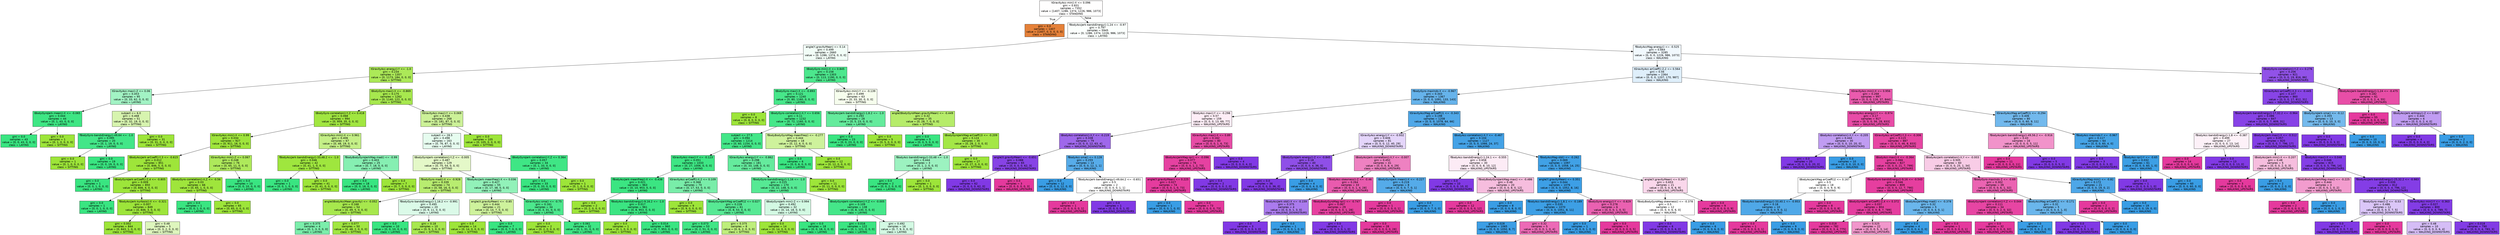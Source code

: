 digraph Tree {
node [shape=box, style="filled", color="black", fontname="helvetica"] ;
edge [fontname="helvetica"] ;
0 [label="tGravityAcc-min()-X <= 0.096\ngini = 0.831\nsamples = 7352\nvalue = [1407, 1286, 1374, 1226, 986, 1073]\nclass = STANDING", fillcolor="#fffefe"] ;
1 [label="gini = 0.0\nsamples = 1407\nvalue = [1407, 0, 0, 0, 0, 0]\nclass = STANDING", fillcolor="#e58139"] ;
0 -> 1 [labeldistance=2.5, labelangle=45, headlabel="True"] ;
2 [label="fBodyAccJerk-bandsEnergy()-1,24 <= -0.97\ngini = 0.797\nsamples = 5945\nvalue = [0, 1286, 1374, 1226, 986, 1073]\nclass = LAYING", fillcolor="#fbfffd"] ;
0 -> 2 [labeldistance=2.5, labelangle=-45, headlabel="False"] ;
3 [label="angle(Y,gravityMean) <= 0.14\ngini = 0.499\nsamples = 2660\nvalue = [0, 1286, 1374, 0, 0, 0]\nclass = LAYING", fillcolor="#f2fdf7"] ;
2 -> 3 ;
4 [label="tGravityAcc-energy()-Y <= -1.0\ngini = 0.234\nsamples = 1357\nvalue = [0, 1173, 184, 0, 0, 0]\nclass = SITTING", fillcolor="#ace958"] ;
3 -> 4 ;
5 [label="tGravityAcc-max()-Z <= 0.06\ngini = 0.453\nsamples = 95\nvalue = [0, 33, 62, 0, 0, 0]\nclass = LAYING", fillcolor="#a2f3c4"] ;
4 -> 5 ;
6 [label="tBodyGyroJerk-mean()-X <= -0.065\ngini = 0.044\nsamples = 44\nvalue = [0, 1, 43, 0, 0, 0]\nclass = LAYING", fillcolor="#3ee684"] ;
5 -> 6 ;
7 [label="gini = 0.0\nsamples = 43\nvalue = [0, 0, 43, 0, 0, 0]\nclass = LAYING", fillcolor="#39e581"] ;
6 -> 7 ;
8 [label="gini = 0.0\nsamples = 1\nvalue = [0, 1, 0, 0, 0, 0]\nclass = SITTING", fillcolor="#9de539"] ;
6 -> 8 ;
9 [label="subject <= 6.0\ngini = 0.468\nsamples = 51\nvalue = [0, 32, 19, 0, 0, 0]\nclass = SITTING", fillcolor="#d7f4af"] ;
5 -> 9 ;
10 [label="fBodyGyro-bandsEnergy()-49,64 <= -1.0\ngini = 0.095\nsamples = 20\nvalue = [0, 1, 19, 0, 0, 0]\nclass = LAYING", fillcolor="#43e688"] ;
9 -> 10 ;
11 [label="gini = 0.0\nsamples = 1\nvalue = [0, 1, 0, 0, 0, 0]\nclass = SITTING", fillcolor="#9de539"] ;
10 -> 11 ;
12 [label="gini = 0.0\nsamples = 19\nvalue = [0, 0, 19, 0, 0, 0]\nclass = LAYING", fillcolor="#39e581"] ;
10 -> 12 ;
13 [label="gini = 0.0\nsamples = 31\nvalue = [0, 31, 0, 0, 0, 0]\nclass = SITTING", fillcolor="#9de539"] ;
9 -> 13 ;
14 [label="tBodyGyro-max()-X <= -0.869\ngini = 0.175\nsamples = 1262\nvalue = [0, 1140, 122, 0, 0, 0]\nclass = SITTING", fillcolor="#a7e84e"] ;
4 -> 14 ;
15 [label="tBodyGyro-correlation()-Y,Z <= 0.418\ngini = 0.068\nsamples = 994\nvalue = [0, 959, 35, 0, 0, 0]\nclass = SITTING", fillcolor="#a1e640"] ;
14 -> 15 ;
16 [label="tGravityAcc-min()-X <= 0.99\ngini = 0.034\nsamples = 927\nvalue = [0, 911, 16, 0, 0, 0]\nclass = SITTING", fillcolor="#9fe53c"] ;
15 -> 16 ;
17 [label="tBodyAccJerk-arCoeff()-Y,3 <= -0.615\ngini = 0.012\nsamples = 851\nvalue = [0, 846, 5, 0, 0, 0]\nclass = SITTING", fillcolor="#9ee53a"] ;
16 -> 17 ;
18 [label="gini = 0.0\nsamples = 1\nvalue = [0, 0, 1, 0, 0, 0]\nclass = LAYING", fillcolor="#39e581"] ;
17 -> 18 ;
19 [label="tBodyGyroJerk-arCoeff()-Z,4 <= -0.805\ngini = 0.009\nsamples = 850\nvalue = [0, 846, 4, 0, 0, 0]\nclass = SITTING", fillcolor="#9de53a"] ;
17 -> 19 ;
20 [label="gini = 0.0\nsamples = 1\nvalue = [0, 0, 1, 0, 0, 0]\nclass = LAYING", fillcolor="#39e581"] ;
19 -> 20 ;
21 [label="fBodyAccJerk-kurtosis()-X <= -0.321\ngini = 0.007\nsamples = 849\nvalue = [0, 846, 3, 0, 0, 0]\nclass = SITTING", fillcolor="#9de53a"] ;
19 -> 21 ;
22 [label="gini = 0.002\nsamples = 844\nvalue = [0, 843, 1, 0, 0, 0]\nclass = SITTING", fillcolor="#9de539"] ;
21 -> 22 ;
23 [label="gini = 0.48\nsamples = 5\nvalue = [0, 3, 2, 0, 0, 0]\nclass = SITTING", fillcolor="#def6bd"] ;
21 -> 23 ;
24 [label="tGravityAcc-min()-Z <= 0.067\ngini = 0.248\nsamples = 76\nvalue = [0, 65, 11, 0, 0, 0]\nclass = SITTING", fillcolor="#aee95b"] ;
16 -> 24 ;
25 [label="tBodyGyro-correlation()-X,Z <= -0.56\ngini = 0.03\nsamples = 66\nvalue = [0, 65, 1, 0, 0, 0]\nclass = SITTING", fillcolor="#9fe53c"] ;
24 -> 25 ;
26 [label="gini = 0.0\nsamples = 1\nvalue = [0, 0, 1, 0, 0, 0]\nclass = LAYING", fillcolor="#39e581"] ;
25 -> 26 ;
27 [label="gini = 0.0\nsamples = 65\nvalue = [0, 65, 0, 0, 0, 0]\nclass = SITTING", fillcolor="#9de539"] ;
25 -> 27 ;
28 [label="gini = 0.0\nsamples = 10\nvalue = [0, 0, 10, 0, 0, 0]\nclass = LAYING", fillcolor="#39e581"] ;
24 -> 28 ;
29 [label="tGravityAcc-min()-X <= 0.961\ngini = 0.406\nsamples = 67\nvalue = [0, 48, 19, 0, 0, 0]\nclass = SITTING", fillcolor="#c4ef87"] ;
15 -> 29 ;
30 [label="fBodyAccJerk-bandsEnergy()-33,48.2 <= -1.0\ngini = 0.046\nsamples = 42\nvalue = [0, 41, 1, 0, 0, 0]\nclass = SITTING", fillcolor="#9fe63e"] ;
29 -> 30 ;
31 [label="gini = 0.0\nsamples = 1\nvalue = [0, 0, 1, 0, 0, 0]\nclass = LAYING", fillcolor="#39e581"] ;
30 -> 31 ;
32 [label="gini = 0.0\nsamples = 41\nvalue = [0, 41, 0, 0, 0, 0]\nclass = SITTING", fillcolor="#9de539"] ;
30 -> 32 ;
33 [label="fBodyBodyGyroJerkMag-mad() <= -0.99\ngini = 0.403\nsamples = 25\nvalue = [0, 7, 18, 0, 0, 0]\nclass = LAYING", fillcolor="#86efb2"] ;
29 -> 33 ;
34 [label="gini = 0.0\nsamples = 18\nvalue = [0, 0, 18, 0, 0, 0]\nclass = LAYING", fillcolor="#39e581"] ;
33 -> 34 ;
35 [label="gini = 0.0\nsamples = 7\nvalue = [0, 7, 0, 0, 0, 0]\nclass = SITTING", fillcolor="#9de539"] ;
33 -> 35 ;
36 [label="tGravityAcc-max()-Y <= 0.069\ngini = 0.438\nsamples = 268\nvalue = [0, 181, 87, 0, 0, 0]\nclass = SITTING", fillcolor="#ccf198"] ;
14 -> 36 ;
37 [label="subject <= 28.5\ngini = 0.498\nsamples = 163\nvalue = [0, 76, 87, 0, 0, 0]\nclass = LAYING", fillcolor="#e6fcef"] ;
36 -> 37 ;
38 [label="tBodyGyroJerk-correlation()-Y,Z <= -0.005\ngini = 0.487\nsamples = 129\nvalue = [0, 75, 54, 0, 0, 0]\nclass = SITTING", fillcolor="#e4f8c8"] ;
37 -> 38 ;
39 [label="fBodyGyro-mad()-X <= -0.928\ngini = 0.339\nsamples = 74\nvalue = [0, 58, 16, 0, 0, 0]\nclass = SITTING", fillcolor="#b8ec70"] ;
38 -> 39 ;
40 [label="angle(tBodyAccMean,gravity) <= -0.052\ngini = 0.168\nsamples = 54\nvalue = [0, 49, 5, 0, 0, 0]\nclass = SITTING", fillcolor="#a7e84d"] ;
39 -> 40 ;
41 [label="gini = 0.375\nsamples = 4\nvalue = [0, 1, 3, 0, 0, 0]\nclass = LAYING", fillcolor="#7beeab"] ;
40 -> 41 ;
42 [label="gini = 0.077\nsamples = 50\nvalue = [0, 48, 2, 0, 0, 0]\nclass = SITTING", fillcolor="#a1e641"] ;
40 -> 42 ;
43 [label="fBodyGyro-bandsEnergy()-1,16.2 <= -0.991\ngini = 0.495\nsamples = 20\nvalue = [0, 9, 11, 0, 0, 0]\nclass = LAYING", fillcolor="#dbfae8"] ;
39 -> 43 ;
44 [label="gini = 0.0\nsamples = 10\nvalue = [0, 0, 10, 0, 0, 0]\nclass = LAYING", fillcolor="#39e581"] ;
43 -> 44 ;
45 [label="gini = 0.18\nsamples = 10\nvalue = [0, 9, 1, 0, 0, 0]\nclass = SITTING", fillcolor="#a8e84f"] ;
43 -> 45 ;
46 [label="fBodyAccJerk-meanFreq()-X <= 0.036\ngini = 0.427\nsamples = 55\nvalue = [0, 17, 38, 0, 0, 0]\nclass = LAYING", fillcolor="#92f1b9"] ;
38 -> 46 ;
47 [label="angle(X,gravityMean) <= -0.85\ngini = 0.444\nsamples = 21\nvalue = [0, 14, 7, 0, 0, 0]\nclass = SITTING", fillcolor="#cef29c"] ;
46 -> 47 ;
48 [label="gini = 0.0\nsamples = 14\nvalue = [0, 14, 0, 0, 0, 0]\nclass = SITTING", fillcolor="#9de539"] ;
47 -> 48 ;
49 [label="gini = 0.0\nsamples = 7\nvalue = [0, 0, 7, 0, 0, 0]\nclass = LAYING", fillcolor="#39e581"] ;
47 -> 49 ;
50 [label="tGravityAcc-sma() <= -0.75\ngini = 0.161\nsamples = 34\nvalue = [0, 3, 31, 0, 0, 0]\nclass = LAYING", fillcolor="#4ce88d"] ;
46 -> 50 ;
51 [label="gini = 0.0\nsamples = 2\nvalue = [0, 2, 0, 0, 0, 0]\nclass = SITTING", fillcolor="#9de539"] ;
50 -> 51 ;
52 [label="gini = 0.061\nsamples = 32\nvalue = [0, 1, 31, 0, 0, 0]\nclass = LAYING", fillcolor="#3fe685"] ;
50 -> 52 ;
53 [label="tBodyGyroJerk-correlation()-Y,Z <= 0.364\ngini = 0.057\nsamples = 34\nvalue = [0, 1, 33, 0, 0, 0]\nclass = LAYING", fillcolor="#3fe685"] ;
37 -> 53 ;
54 [label="gini = 0.0\nsamples = 33\nvalue = [0, 0, 33, 0, 0, 0]\nclass = LAYING", fillcolor="#39e581"] ;
53 -> 54 ;
55 [label="gini = 0.0\nsamples = 1\nvalue = [0, 1, 0, 0, 0, 0]\nclass = SITTING", fillcolor="#9de539"] ;
53 -> 55 ;
56 [label="gini = 0.0\nsamples = 105\nvalue = [0, 105, 0, 0, 0, 0]\nclass = SITTING", fillcolor="#9de539"] ;
36 -> 56 ;
57 [label="tBodyGyro-min()-X <= 0.845\ngini = 0.158\nsamples = 1303\nvalue = [0, 113, 1190, 0, 0, 0]\nclass = LAYING", fillcolor="#4ce78d"] ;
3 -> 57 ;
58 [label="tBodyGyro-max()-X <= -0.893\ngini = 0.121\nsamples = 1240\nvalue = [0, 80, 1160, 0, 0, 0]\nclass = LAYING", fillcolor="#47e78a"] ;
57 -> 58 ;
59 [label="gini = 0.0\nsamples = 8\nvalue = [0, 8, 0, 0, 0, 0]\nclass = SITTING", fillcolor="#9de539"] ;
58 -> 59 ;
60 [label="tBodyGyro-correlation()-X,Y <= 0.656\ngini = 0.11\nsamples = 1232\nvalue = [0, 72, 1160, 0, 0, 0]\nclass = LAYING", fillcolor="#45e789"] ;
58 -> 60 ;
61 [label="subject <= 27.5\ngini = 0.094\nsamples = 1214\nvalue = [0, 60, 1154, 0, 0, 0]\nclass = LAYING", fillcolor="#43e688"] ;
60 -> 61 ;
62 [label="tGravityAcc-max()-Y <= -0.123\ngini = 0.051\nsamples = 1033\nvalue = [0, 27, 1006, 0, 0, 0]\nclass = LAYING", fillcolor="#3ee684"] ;
61 -> 62 ;
63 [label="fBodyAccJerk-meanFreq()-X <= -0.438\ngini = 0.021\nsamples = 963\nvalue = [0, 10, 953, 0, 0, 0]\nclass = LAYING", fillcolor="#3be582"] ;
62 -> 63 ;
64 [label="gini = 0.0\nsamples = 2\nvalue = [0, 2, 0, 0, 0, 0]\nclass = SITTING", fillcolor="#9de539"] ;
63 -> 64 ;
65 [label="fBodyAcc-bandsEnergy()-9,16.2 <= -1.0\ngini = 0.017\nsamples = 961\nvalue = [0, 8, 953, 0, 0, 0]\nclass = LAYING", fillcolor="#3be582"] ;
63 -> 65 ;
66 [label="gini = 0.0\nsamples = 1\nvalue = [0, 1, 0, 0, 0, 0]\nclass = SITTING", fillcolor="#9de539"] ;
65 -> 66 ;
67 [label="gini = 0.014\nsamples = 960\nvalue = [0, 7, 953, 0, 0, 0]\nclass = LAYING", fillcolor="#3ae582"] ;
65 -> 67 ;
68 [label="tGravityAcc-arCoeff()-X,2 <= 0.109\ngini = 0.368\nsamples = 70\nvalue = [0, 17, 53, 0, 0, 0]\nclass = LAYING", fillcolor="#79eda9"] ;
62 -> 68 ;
69 [label="gini = 0.0\nsamples = 9\nvalue = [0, 9, 0, 0, 0, 0]\nclass = SITTING", fillcolor="#9de539"] ;
68 -> 69 ;
70 [label="tBodyGyroJerkMag-arCoeff()2 <= 0.027\ngini = 0.228\nsamples = 61\nvalue = [0, 8, 53, 0, 0, 0]\nclass = LAYING", fillcolor="#57e994"] ;
68 -> 70 ;
71 [label="gini = 0.073\nsamples = 53\nvalue = [0, 2, 51, 0, 0, 0]\nclass = LAYING", fillcolor="#41e686"] ;
70 -> 71 ;
72 [label="gini = 0.375\nsamples = 8\nvalue = [0, 6, 2, 0, 0, 0]\nclass = SITTING", fillcolor="#beee7b"] ;
70 -> 72 ;
73 [label="tGravityAcc-energy()-Y <= -0.862\ngini = 0.298\nsamples = 181\nvalue = [0, 33, 148, 0, 0, 0]\nclass = LAYING", fillcolor="#65eb9d"] ;
61 -> 73 ;
74 [label="fBodyGyro-bandsEnergy()-1,16 <= -1.0\ngini = 0.225\nsamples = 170\nvalue = [0, 22, 148, 0, 0, 0]\nclass = LAYING", fillcolor="#56e994"] ;
73 -> 74 ;
75 [label="tBodyGyroJerk-min()-Z <= 0.994\ngini = 0.492\nsamples = 32\nvalue = [0, 14, 18, 0, 0, 0]\nclass = LAYING", fillcolor="#d3f9e3"] ;
74 -> 75 ;
76 [label="gini = 0.0\nsamples = 14\nvalue = [0, 14, 0, 0, 0, 0]\nclass = SITTING", fillcolor="#9de539"] ;
75 -> 76 ;
77 [label="gini = 0.0\nsamples = 18\nvalue = [0, 0, 18, 0, 0, 0]\nclass = LAYING", fillcolor="#39e581"] ;
75 -> 77 ;
78 [label="tBodyGyroJerk-correlation()-Y,Z <= -0.005\ngini = 0.109\nsamples = 138\nvalue = [0, 8, 130, 0, 0, 0]\nclass = LAYING", fillcolor="#45e789"] ;
74 -> 78 ;
79 [label="gini = 0.016\nsamples = 122\nvalue = [0, 1, 121, 0, 0, 0]\nclass = LAYING", fillcolor="#3be582"] ;
78 -> 79 ;
80 [label="gini = 0.492\nsamples = 16\nvalue = [0, 7, 9, 0, 0, 0]\nclass = LAYING", fillcolor="#d3f9e3"] ;
78 -> 80 ;
81 [label="gini = 0.0\nsamples = 11\nvalue = [0, 11, 0, 0, 0, 0]\nclass = SITTING", fillcolor="#9de539"] ;
73 -> 81 ;
82 [label="fBodyBodyGyroMag-meanFreq() <= -0.277\ngini = 0.444\nsamples = 18\nvalue = [0, 12, 6, 0, 0, 0]\nclass = SITTING", fillcolor="#cef29c"] ;
60 -> 82 ;
83 [label="gini = 0.0\nsamples = 6\nvalue = [0, 0, 6, 0, 0, 0]\nclass = LAYING", fillcolor="#39e581"] ;
82 -> 83 ;
84 [label="gini = 0.0\nsamples = 12\nvalue = [0, 12, 0, 0, 0, 0]\nclass = SITTING", fillcolor="#9de539"] ;
82 -> 84 ;
85 [label="tGravityAcc-min()-Y <= -0.139\ngini = 0.499\nsamples = 63\nvalue = [0, 33, 30, 0, 0, 0]\nclass = SITTING", fillcolor="#f6fded"] ;
57 -> 85 ;
86 [label="fBodyAccJerk-bandsEnergy()-1,8.2 <= -1.0\ngini = 0.293\nsamples = 28\nvalue = [0, 5, 23, 0, 0, 0]\nclass = LAYING", fillcolor="#64eb9c"] ;
85 -> 86 ;
87 [label="gini = 0.0\nsamples = 23\nvalue = [0, 0, 23, 0, 0, 0]\nclass = LAYING", fillcolor="#39e581"] ;
86 -> 87 ;
88 [label="gini = 0.0\nsamples = 5\nvalue = [0, 5, 0, 0, 0, 0]\nclass = SITTING", fillcolor="#9de539"] ;
86 -> 88 ;
89 [label="angle(tBodyGyroMean,gravityMean) <= -0.449\ngini = 0.32\nsamples = 35\nvalue = [0, 28, 7, 0, 0, 0]\nclass = SITTING", fillcolor="#b6ec6a"] ;
85 -> 89 ;
90 [label="gini = 0.0\nsamples = 5\nvalue = [0, 0, 5, 0, 0, 0]\nclass = LAYING", fillcolor="#39e581"] ;
89 -> 90 ;
91 [label="tBodyGyroJerkMag-arCoeff()3 <= -0.209\ngini = 0.124\nsamples = 30\nvalue = [0, 28, 2, 0, 0, 0]\nclass = SITTING", fillcolor="#a4e747"] ;
89 -> 91 ;
92 [label="fBodyAcc-bandsEnergy()-33,48 <= -1.0\ngini = 0.444\nsamples = 3\nvalue = [0, 1, 2, 0, 0, 0]\nclass = LAYING", fillcolor="#9cf2c0"] ;
91 -> 92 ;
93 [label="gini = 0.0\nsamples = 2\nvalue = [0, 0, 2, 0, 0, 0]\nclass = LAYING", fillcolor="#39e581"] ;
92 -> 93 ;
94 [label="gini = 0.0\nsamples = 1\nvalue = [0, 1, 0, 0, 0, 0]\nclass = SITTING", fillcolor="#9de539"] ;
92 -> 94 ;
95 [label="gini = 0.0\nsamples = 27\nvalue = [0, 27, 0, 0, 0, 0]\nclass = SITTING", fillcolor="#9de539"] ;
91 -> 95 ;
96 [label="fBodyAccMag-energy() <= -0.525\ngini = 0.664\nsamples = 3285\nvalue = [0, 0, 0, 1226, 986, 1073]\nclass = WALKING", fillcolor="#f1f8fd"] ;
2 -> 96 ;
97 [label="tGravityAcc-arCoeff()-Z,2 <= 0.564\ngini = 0.56\nsamples = 2364\nvalue = [0, 0, 0, 1207, 170, 987]\nclass = WALKING", fillcolor="#dfeffb"] ;
96 -> 97 ;
98 [label="fBodyGyro-maxInds-X <= -0.967\ngini = 0.343\nsamples = 1367\nvalue = [0, 0, 0, 1091, 133, 143]\nclass = WALKING", fillcolor="#66b3eb"] ;
97 -> 98 ;
99 [label="fBodyAcc-max()-Y <= -0.298\ngini = 0.57\nsamples = 159\nvalue = [0, 0, 0, 13, 69, 77]\nclass = WALKING_UPSTAIRS", fillcolor="#fdedf6"] ;
98 -> 99 ;
100 [label="tBodyAcc-correlation()-X,Y <= -0.219\ngini = 0.338\nsamples = 79\nvalue = [0, 0, 0, 12, 63, 4]\nclass = WALKING_DOWNSTAIRS", fillcolor="#9f68eb"] ;
99 -> 100 ;
101 [label="angle(X,gravityMean) <= -0.651\ngini = 0.088\nsamples = 65\nvalue = [0, 0, 0, 0, 62, 3]\nclass = WALKING_DOWNSTAIRS", fillcolor="#8743e6"] ;
100 -> 101 ;
102 [label="gini = 0.0\nsamples = 62\nvalue = [0, 0, 0, 0, 62, 0]\nclass = WALKING_DOWNSTAIRS", fillcolor="#8139e5"] ;
101 -> 102 ;
103 [label="gini = 0.0\nsamples = 3\nvalue = [0, 0, 0, 0, 0, 3]\nclass = WALKING_UPSTAIRS", fillcolor="#e5399d"] ;
101 -> 103 ;
104 [label="fBodyAcc-sma() <= 0.128\ngini = 0.255\nsamples = 14\nvalue = [0, 0, 0, 12, 1, 1]\nclass = WALKING", fillcolor="#57ace9"] ;
100 -> 104 ;
105 [label="gini = 0.0\nsamples = 12\nvalue = [0, 0, 0, 12, 0, 0]\nclass = WALKING", fillcolor="#399de5"] ;
104 -> 105 ;
106 [label="fBodyAccJerk-bandsEnergy()-49,64.2 <= -0.651\ngini = 0.5\nsamples = 2\nvalue = [0, 0, 0, 0, 1, 1]\nclass = WALKING_DOWNSTAIRS", fillcolor="#ffffff"] ;
104 -> 106 ;
107 [label="gini = 0.0\nsamples = 1\nvalue = [0, 0, 0, 0, 0, 1]\nclass = WALKING_UPSTAIRS", fillcolor="#e5399d"] ;
106 -> 107 ;
108 [label="gini = 0.0\nsamples = 1\nvalue = [0, 0, 0, 0, 1, 0]\nclass = WALKING_DOWNSTAIRS", fillcolor="#8139e5"] ;
106 -> 108 ;
109 [label="tGravityAcc-max()-X <= 0.89\ngini = 0.162\nsamples = 80\nvalue = [0, 0, 0, 1, 6, 73]\nclass = WALKING_UPSTAIRS", fillcolor="#e74ca6"] ;
99 -> 109 ;
110 [label="tBodyAccJerkMag-iqr() <= -0.096\ngini = 0.077\nsamples = 76\nvalue = [0, 0, 0, 1, 2, 73]\nclass = WALKING_UPSTAIRS", fillcolor="#e641a1"] ;
109 -> 110 ;
111 [label="angle(Y,gravityMean) <= 0.225\ngini = 0.027\nsamples = 74\nvalue = [0, 0, 0, 1, 0, 73]\nclass = WALKING_UPSTAIRS", fillcolor="#e53c9e"] ;
110 -> 111 ;
112 [label="gini = 0.0\nsamples = 1\nvalue = [0, 0, 0, 1, 0, 0]\nclass = WALKING", fillcolor="#399de5"] ;
111 -> 112 ;
113 [label="gini = 0.0\nsamples = 73\nvalue = [0, 0, 0, 0, 0, 73]\nclass = WALKING_UPSTAIRS", fillcolor="#e5399d"] ;
111 -> 113 ;
114 [label="gini = 0.0\nsamples = 2\nvalue = [0, 0, 0, 0, 2, 0]\nclass = WALKING_DOWNSTAIRS", fillcolor="#8139e5"] ;
110 -> 114 ;
115 [label="gini = 0.0\nsamples = 4\nvalue = [0, 0, 0, 0, 4, 0]\nclass = WALKING_DOWNSTAIRS", fillcolor="#8139e5"] ;
109 -> 115 ;
116 [label="tGravityAccMag-arCoeff()1 <= -0.343\ngini = 0.198\nsamples = 1208\nvalue = [0, 0, 0, 1078, 64, 66]\nclass = WALKING", fillcolor="#50a8e8"] ;
98 -> 116 ;
117 [label="tGravityAcc-energy()-Y <= -0.932\ngini = 0.606\nsamples = 81\nvalue = [0, 0, 0, 12, 40, 29]\nclass = WALKING_DOWNSTAIRS", fillcolor="#e4d5fa"] ;
116 -> 117 ;
118 [label="tBodyGyroJerk-energy()-Z <= -0.845\ngini = 0.18\nsamples = 40\nvalue = [0, 0, 0, 4, 36, 0]\nclass = WALKING_DOWNSTAIRS", fillcolor="#8f4fe8"] ;
117 -> 118 ;
119 [label="gini = 0.0\nsamples = 36\nvalue = [0, 0, 0, 0, 36, 0]\nclass = WALKING_DOWNSTAIRS", fillcolor="#8139e5"] ;
118 -> 119 ;
120 [label="gini = 0.0\nsamples = 4\nvalue = [0, 0, 0, 4, 0, 0]\nclass = WALKING", fillcolor="#399de5"] ;
118 -> 120 ;
121 [label="tBodyAccJerk-correlation()-X,Y <= -0.007\ngini = 0.452\nsamples = 41\nvalue = [0, 0, 0, 8, 4, 29]\nclass = WALKING_UPSTAIRS", fillcolor="#ee81c1"] ;
117 -> 121 ;
122 [label="fBodyAcc-skewness()-Z <= -0.46\ngini = 0.264\nsamples = 33\nvalue = [0, 0, 0, 1, 4, 28]\nclass = WALKING_UPSTAIRS", fillcolor="#e95bae"] ;
121 -> 122 ;
123 [label="fBodyAccJerk-std()-X <= -0.159\ngini = 0.375\nsamples = 4\nvalue = [0, 0, 0, 1, 3, 0]\nclass = WALKING_DOWNSTAIRS", fillcolor="#ab7bee"] ;
122 -> 123 ;
124 [label="gini = 0.0\nsamples = 3\nvalue = [0, 0, 0, 0, 3, 0]\nclass = WALKING_DOWNSTAIRS", fillcolor="#8139e5"] ;
123 -> 124 ;
125 [label="gini = 0.0\nsamples = 1\nvalue = [0, 0, 0, 1, 0, 0]\nclass = WALKING", fillcolor="#399de5"] ;
123 -> 125 ;
126 [label="fBodyBodyGyroMag-iqr() <= -0.747\ngini = 0.067\nsamples = 29\nvalue = [0, 0, 0, 0, 1, 28]\nclass = WALKING_UPSTAIRS", fillcolor="#e640a0"] ;
122 -> 126 ;
127 [label="gini = 0.0\nsamples = 1\nvalue = [0, 0, 0, 0, 1, 0]\nclass = WALKING_DOWNSTAIRS", fillcolor="#8139e5"] ;
126 -> 127 ;
128 [label="gini = 0.0\nsamples = 28\nvalue = [0, 0, 0, 0, 0, 28]\nclass = WALKING_UPSTAIRS", fillcolor="#e5399d"] ;
126 -> 128 ;
129 [label="tBodyGyroJerk-mean()-X <= -0.227\ngini = 0.219\nsamples = 8\nvalue = [0, 0, 0, 7, 0, 1]\nclass = WALKING", fillcolor="#55abe9"] ;
121 -> 129 ;
130 [label="gini = 0.0\nsamples = 1\nvalue = [0, 0, 0, 0, 0, 1]\nclass = WALKING_UPSTAIRS", fillcolor="#e5399d"] ;
129 -> 130 ;
131 [label="gini = 0.0\nsamples = 7\nvalue = [0, 0, 0, 7, 0, 0]\nclass = WALKING", fillcolor="#399de5"] ;
129 -> 131 ;
132 [label="tBodyAcc-correlation()-X,Y <= -0.467\ngini = 0.104\nsamples = 1127\nvalue = [0, 0, 0, 1066, 24, 37]\nclass = WALKING", fillcolor="#44a2e6"] ;
116 -> 132 ;
133 [label="fBodyAcc-bandsEnergy()-1,24.1 <= -0.555\ngini = 0.658\nsamples = 30\nvalue = [0, 0, 0, 8, 10, 12]\nclass = WALKING_UPSTAIRS", fillcolor="#fcebf5"] ;
132 -> 133 ;
134 [label="gini = 0.0\nsamples = 10\nvalue = [0, 0, 0, 0, 10, 0]\nclass = WALKING_DOWNSTAIRS", fillcolor="#8139e5"] ;
133 -> 134 ;
135 [label="fBodyBodyGyroJerkMag-max() <= -0.486\ngini = 0.48\nsamples = 20\nvalue = [0, 0, 0, 8, 0, 12]\nclass = WALKING_UPSTAIRS", fillcolor="#f6bdde"] ;
133 -> 135 ;
136 [label="gini = 0.0\nsamples = 12\nvalue = [0, 0, 0, 0, 0, 12]\nclass = WALKING_UPSTAIRS", fillcolor="#e5399d"] ;
135 -> 136 ;
137 [label="gini = 0.0\nsamples = 8\nvalue = [0, 0, 0, 8, 0, 0]\nclass = WALKING", fillcolor="#399de5"] ;
135 -> 137 ;
138 [label="fBodyAccMag-std() <= -0.262\ngini = 0.069\nsamples = 1097\nvalue = [0, 0, 0, 1058, 14, 25]\nclass = WALKING", fillcolor="#40a1e6"] ;
132 -> 138 ;
139 [label="angle(Y,gravityMean) <= 0.351\ngini = 0.044\nsamples = 1076\nvalue = [0, 0, 0, 1052, 8, 16]\nclass = WALKING", fillcolor="#3d9fe6"] ;
138 -> 139 ;
140 [label="fBodyAcc-bandsEnergy()-1,8.1 <= -0.189\ngini = 0.035\nsamples = 1070\nvalue = [0, 0, 0, 1051, 8, 11]\nclass = WALKING", fillcolor="#3d9fe5"] ;
139 -> 140 ;
141 [label="gini = 0.028\nsamples = 1065\nvalue = [0, 0, 0, 1050, 8, 7]\nclass = WALKING", fillcolor="#3c9ee5"] ;
140 -> 141 ;
142 [label="gini = 0.32\nsamples = 5\nvalue = [0, 0, 0, 1, 0, 4]\nclass = WALKING_UPSTAIRS", fillcolor="#ec6ab6"] ;
140 -> 142 ;
143 [label="tBodyGyro-energy()-Y <= -0.829\ngini = 0.278\nsamples = 6\nvalue = [0, 0, 0, 1, 0, 5]\nclass = WALKING_UPSTAIRS", fillcolor="#ea61b1"] ;
139 -> 143 ;
144 [label="gini = 0.0\nsamples = 1\nvalue = [0, 0, 0, 1, 0, 0]\nclass = WALKING", fillcolor="#399de5"] ;
143 -> 144 ;
145 [label="gini = 0.0\nsamples = 5\nvalue = [0, 0, 0, 0, 0, 5]\nclass = WALKING_UPSTAIRS", fillcolor="#e5399d"] ;
143 -> 145 ;
146 [label="angle(Y,gravityMean) <= 0.267\ngini = 0.653\nsamples = 21\nvalue = [0, 0, 0, 6, 6, 9]\nclass = WALKING_UPSTAIRS", fillcolor="#fad7eb"] ;
138 -> 146 ;
147 [label="fBodyBodyGyroMag-skewness() <= -0.378\ngini = 0.5\nsamples = 12\nvalue = [0, 0, 0, 6, 6, 0]\nclass = WALKING", fillcolor="#ffffff"] ;
146 -> 147 ;
148 [label="gini = 0.0\nsamples = 6\nvalue = [0, 0, 0, 0, 6, 0]\nclass = WALKING_DOWNSTAIRS", fillcolor="#8139e5"] ;
147 -> 148 ;
149 [label="gini = 0.0\nsamples = 6\nvalue = [0, 0, 0, 6, 0, 0]\nclass = WALKING", fillcolor="#399de5"] ;
147 -> 149 ;
150 [label="gini = 0.0\nsamples = 9\nvalue = [0, 0, 0, 0, 0, 9]\nclass = WALKING_UPSTAIRS", fillcolor="#e5399d"] ;
146 -> 150 ;
151 [label="tGravityAcc-min()-X <= 0.956\ngini = 0.268\nsamples = 997\nvalue = [0, 0, 0, 116, 37, 844]\nclass = WALKING_UPSTAIRS", fillcolor="#ea5bae"] ;
97 -> 151 ;
152 [label="tGravityAcc-energy()-Y <= -0.974\ngini = 0.17\nsamples = 917\nvalue = [0, 0, 0, 56, 28, 833]\nclass = WALKING_UPSTAIRS", fillcolor="#e84ca7"] ;
151 -> 152 ;
153 [label="tBodyAcc-correlation()-X,Y <= -0.205\ngini = 0.444\nsamples = 30\nvalue = [0, 0, 0, 10, 20, 0]\nclass = WALKING_DOWNSTAIRS", fillcolor="#c09cf2"] ;
152 -> 153 ;
154 [label="gini = 0.0\nsamples = 20\nvalue = [0, 0, 0, 0, 20, 0]\nclass = WALKING_DOWNSTAIRS", fillcolor="#8139e5"] ;
153 -> 154 ;
155 [label="gini = 0.0\nsamples = 10\nvalue = [0, 0, 0, 10, 0, 0]\nclass = WALKING", fillcolor="#399de5"] ;
153 -> 155 ;
156 [label="tGravityAcc-arCoeff()-Y,3 <= -0.306\ngini = 0.115\nsamples = 887\nvalue = [0, 0, 0, 46, 8, 833]\nclass = WALKING_UPSTAIRS", fillcolor="#e746a3"] ;
152 -> 156 ;
157 [label="tBodyAcc-max()-X <= -0.364\ngini = 0.066\nsamples = 827\nvalue = [0, 0, 0, 21, 7, 799]\nclass = WALKING_UPSTAIRS", fillcolor="#e640a0"] ;
156 -> 157 ;
158 [label="tBodyAccJerkMag-arCoeff()2 <= 0.167\ngini = 0.5\nsamples = 18\nvalue = [0, 0, 0, 9, 0, 9]\nclass = WALKING", fillcolor="#ffffff"] ;
157 -> 158 ;
159 [label="fBodyAcc-bandsEnergy()-33,40.1 <= -0.953\ngini = 0.18\nsamples = 10\nvalue = [0, 0, 0, 9, 0, 1]\nclass = WALKING", fillcolor="#4fa8e8"] ;
158 -> 159 ;
160 [label="gini = 0.0\nsamples = 1\nvalue = [0, 0, 0, 0, 0, 1]\nclass = WALKING_UPSTAIRS", fillcolor="#e5399d"] ;
159 -> 160 ;
161 [label="gini = 0.0\nsamples = 9\nvalue = [0, 0, 0, 9, 0, 0]\nclass = WALKING", fillcolor="#399de5"] ;
159 -> 161 ;
162 [label="gini = 0.0\nsamples = 8\nvalue = [0, 0, 0, 0, 0, 8]\nclass = WALKING_UPSTAIRS", fillcolor="#e5399d"] ;
158 -> 162 ;
163 [label="fBodyGyro-bandsEnergy()-9,16 <= -0.543\ngini = 0.046\nsamples = 809\nvalue = [0, 0, 0, 12, 7, 790]\nclass = WALKING_UPSTAIRS", fillcolor="#e63e9f"] ;
157 -> 163 ;
164 [label="tBodyGyroJerk-arCoeff()-Z,4 <= 0.372\ngini = 0.037\nsamples = 804\nvalue = [0, 0, 0, 8, 7, 789]\nclass = WALKING_UPSTAIRS", fillcolor="#e53d9f"] ;
163 -> 164 ;
165 [label="gini = 0.018\nsamples = 782\nvalue = [0, 0, 0, 3, 4, 775]\nclass = WALKING_UPSTAIRS", fillcolor="#e53b9e"] ;
164 -> 165 ;
166 [label="gini = 0.525\nsamples = 22\nvalue = [0, 0, 0, 5, 3, 14]\nclass = WALKING_UPSTAIRS", fillcolor="#f196cb"] ;
164 -> 166 ;
167 [label="tBodyAccJerkMag-mad() <= -0.378\ngini = 0.32\nsamples = 5\nvalue = [0, 0, 0, 4, 0, 1]\nclass = WALKING", fillcolor="#6ab6ec"] ;
163 -> 167 ;
168 [label="gini = 0.0\nsamples = 4\nvalue = [0, 0, 0, 4, 0, 0]\nclass = WALKING", fillcolor="#399de5"] ;
167 -> 168 ;
169 [label="gini = 0.0\nsamples = 1\nvalue = [0, 0, 0, 0, 0, 1]\nclass = WALKING_UPSTAIRS", fillcolor="#e5399d"] ;
167 -> 169 ;
170 [label="tBodyAccJerk-correlation()-X,Y <= -0.003\ngini = 0.505\nsamples = 60\nvalue = [0, 0, 0, 25, 1, 34]\nclass = WALKING_UPSTAIRS", fillcolor="#f8cce6"] ;
156 -> 170 ;
171 [label="fBodyGyro-maxInds-Z <= -0.69\ngini = 0.302\nsamples = 39\nvalue = [0, 0, 0, 6, 1, 32]\nclass = WALKING_UPSTAIRS", fillcolor="#eb63b2"] ;
170 -> 171 ;
172 [label="tBodyGyroJerk-correlation()-Y,Z <= 0.044\ngini = 0.111\nsamples = 34\nvalue = [0, 0, 0, 2, 0, 32]\nclass = WALKING_UPSTAIRS", fillcolor="#e745a3"] ;
171 -> 172 ;
173 [label="gini = 0.0\nsamples = 32\nvalue = [0, 0, 0, 0, 0, 32]\nclass = WALKING_UPSTAIRS", fillcolor="#e5399d"] ;
172 -> 173 ;
174 [label="gini = 0.0\nsamples = 2\nvalue = [0, 0, 0, 2, 0, 0]\nclass = WALKING", fillcolor="#399de5"] ;
172 -> 174 ;
175 [label="tBodyAccMag-arCoeff()1 <= -0.171\ngini = 0.32\nsamples = 5\nvalue = [0, 0, 0, 4, 1, 0]\nclass = WALKING", fillcolor="#6ab6ec"] ;
171 -> 175 ;
176 [label="gini = 0.0\nsamples = 1\nvalue = [0, 0, 0, 0, 1, 0]\nclass = WALKING_DOWNSTAIRS", fillcolor="#8139e5"] ;
175 -> 176 ;
177 [label="gini = 0.0\nsamples = 4\nvalue = [0, 0, 0, 4, 0, 0]\nclass = WALKING", fillcolor="#399de5"] ;
175 -> 177 ;
178 [label="tGravityAccMag-min() <= -0.82\ngini = 0.172\nsamples = 21\nvalue = [0, 0, 0, 19, 0, 2]\nclass = WALKING", fillcolor="#4ea7e8"] ;
170 -> 178 ;
179 [label="gini = 0.0\nsamples = 2\nvalue = [0, 0, 0, 0, 0, 2]\nclass = WALKING_UPSTAIRS", fillcolor="#e5399d"] ;
178 -> 179 ;
180 [label="gini = 0.0\nsamples = 19\nvalue = [0, 0, 0, 19, 0, 0]\nclass = WALKING", fillcolor="#399de5"] ;
178 -> 180 ;
181 [label="tGravityAccMag-arCoeff()1 <= -0.294\ngini = 0.406\nsamples = 80\nvalue = [0, 0, 0, 60, 9, 11]\nclass = WALKING", fillcolor="#72b9ed"] ;
151 -> 181 ;
182 [label="fBodyAccJerk-bandsEnergy()-49,56.2 <= -0.916\ngini = 0.43\nsamples = 16\nvalue = [0, 0, 0, 0, 5, 11]\nclass = WALKING_UPSTAIRS", fillcolor="#f193ca"] ;
181 -> 182 ;
183 [label="gini = 0.0\nsamples = 11\nvalue = [0, 0, 0, 0, 0, 11]\nclass = WALKING_UPSTAIRS", fillcolor="#e5399d"] ;
182 -> 183 ;
184 [label="gini = 0.0\nsamples = 5\nvalue = [0, 0, 0, 0, 5, 0]\nclass = WALKING_DOWNSTAIRS", fillcolor="#8139e5"] ;
182 -> 184 ;
185 [label="fBodyAcc-maxInds-Y <= -0.967\ngini = 0.117\nsamples = 64\nvalue = [0, 0, 0, 60, 4, 0]\nclass = WALKING", fillcolor="#46a4e7"] ;
181 -> 185 ;
186 [label="gini = 0.0\nsamples = 3\nvalue = [0, 0, 0, 0, 3, 0]\nclass = WALKING_DOWNSTAIRS", fillcolor="#8139e5"] ;
185 -> 186 ;
187 [label="fBodyAcc-iqr()-Y <= -0.65\ngini = 0.032\nsamples = 61\nvalue = [0, 0, 0, 60, 1, 0]\nclass = WALKING", fillcolor="#3c9fe5"] ;
185 -> 187 ;
188 [label="gini = 0.0\nsamples = 1\nvalue = [0, 0, 0, 0, 1, 0]\nclass = WALKING_DOWNSTAIRS", fillcolor="#8139e5"] ;
187 -> 188 ;
189 [label="gini = 0.0\nsamples = 60\nvalue = [0, 0, 0, 60, 0, 0]\nclass = WALKING", fillcolor="#399de5"] ;
187 -> 189 ;
190 [label="tBodyGyro-correlation()-Y,Z <= 0.276\ngini = 0.206\nsamples = 921\nvalue = [0, 0, 0, 19, 816, 86]\nclass = WALKING_DOWNSTAIRS", fillcolor="#9152e8"] ;
96 -> 190 ;
191 [label="tGravityAcc-arCoeff()-X,3 <= -0.445\ngini = 0.107\nsamples = 860\nvalue = [0, 0, 0, 17, 812, 31]\nclass = WALKING_DOWNSTAIRS", fillcolor="#8844e7"] ;
190 -> 191 ;
192 [label="fBodyAccJerk-bandsEnergy()-17,32.2 <= -0.964\ngini = 0.086\nsamples = 847\nvalue = [0, 0, 0, 7, 809, 31]\nclass = WALKING_DOWNSTAIRS", fillcolor="#8742e6"] ;
191 -> 192 ;
193 [label="fBodyAcc-bandsEnergy()-1,8 <= -0.387\ngini = 0.499\nsamples = 27\nvalue = [0, 0, 0, 0, 13, 14]\nclass = WALKING_UPSTAIRS", fillcolor="#fdf1f8"] ;
192 -> 193 ;
194 [label="gini = 0.0\nsamples = 14\nvalue = [0, 0, 0, 0, 0, 14]\nclass = WALKING_UPSTAIRS", fillcolor="#e5399d"] ;
193 -> 194 ;
195 [label="gini = 0.0\nsamples = 13\nvalue = [0, 0, 0, 0, 13, 0]\nclass = WALKING_DOWNSTAIRS", fillcolor="#8139e5"] ;
193 -> 195 ;
196 [label="tBodyAccJerk-max()-X <= -0.512\ngini = 0.057\nsamples = 820\nvalue = [0, 0, 0, 7, 796, 17]\nclass = WALKING_DOWNSTAIRS", fillcolor="#853fe6"] ;
192 -> 196 ;
197 [label="tBodyAccJerk-min()-X <= 0.207\ngini = 0.48\nsamples = 5\nvalue = [0, 0, 0, 2, 0, 3]\nclass = WALKING_UPSTAIRS", fillcolor="#f6bdde"] ;
196 -> 197 ;
198 [label="gini = 0.0\nsamples = 3\nvalue = [0, 0, 0, 0, 0, 3]\nclass = WALKING_UPSTAIRS", fillcolor="#e5399d"] ;
197 -> 198 ;
199 [label="gini = 0.0\nsamples = 2\nvalue = [0, 0, 0, 2, 0, 0]\nclass = WALKING", fillcolor="#399de5"] ;
197 -> 199 ;
200 [label="tBodyAcc-max()-X <= 0.048\ngini = 0.046\nsamples = 815\nvalue = [0, 0, 0, 5, 796, 14]\nclass = WALKING_DOWNSTAIRS", fillcolor="#843ee6"] ;
196 -> 200 ;
201 [label="fBodyBodyAccJerkMag-max() <= -0.225\ngini = 0.444\nsamples = 3\nvalue = [0, 0, 0, 1, 0, 2]\nclass = WALKING_UPSTAIRS", fillcolor="#f29cce"] ;
200 -> 201 ;
202 [label="gini = 0.0\nsamples = 2\nvalue = [0, 0, 0, 0, 0, 2]\nclass = WALKING_UPSTAIRS", fillcolor="#e5399d"] ;
201 -> 202 ;
203 [label="gini = 0.0\nsamples = 1\nvalue = [0, 0, 0, 1, 0, 0]\nclass = WALKING", fillcolor="#399de5"] ;
201 -> 203 ;
204 [label="fBodyAccJerk-bandsEnergy()-25,32.2 <= -0.983\ngini = 0.039\nsamples = 812\nvalue = [0, 0, 0, 4, 796, 12]\nclass = WALKING_DOWNSTAIRS", fillcolor="#843de6"] ;
200 -> 204 ;
205 [label="fBodyGyro-max()-Z <= -0.53\ngini = 0.486\nsamples = 12\nvalue = [0, 0, 0, 0, 7, 5]\nclass = WALKING_DOWNSTAIRS", fillcolor="#dbc6f8"] ;
204 -> 205 ;
206 [label="gini = 0.0\nsamples = 7\nvalue = [0, 0, 0, 0, 7, 0]\nclass = WALKING_DOWNSTAIRS", fillcolor="#8139e5"] ;
205 -> 206 ;
207 [label="gini = 0.0\nsamples = 5\nvalue = [0, 0, 0, 0, 0, 5]\nclass = WALKING_UPSTAIRS", fillcolor="#e5399d"] ;
205 -> 207 ;
208 [label="tGravityAcc-min()-Y <= -0.363\ngini = 0.027\nsamples = 800\nvalue = [0, 0, 0, 4, 789, 7]\nclass = WALKING_DOWNSTAIRS", fillcolor="#833ce5"] ;
204 -> 208 ;
209 [label="gini = 0.48\nsamples = 10\nvalue = [0, 0, 0, 0, 6, 4]\nclass = WALKING_DOWNSTAIRS", fillcolor="#d5bdf6"] ;
208 -> 209 ;
210 [label="gini = 0.018\nsamples = 790\nvalue = [0, 0, 0, 4, 783, 3]\nclass = WALKING_DOWNSTAIRS", fillcolor="#823be5"] ;
208 -> 210 ;
211 [label="tBodyGyroJerk-sma() <= -0.12\ngini = 0.355\nsamples = 13\nvalue = [0, 0, 0, 10, 3, 0]\nclass = WALKING", fillcolor="#74baed"] ;
191 -> 211 ;
212 [label="gini = 0.0\nsamples = 3\nvalue = [0, 0, 0, 0, 3, 0]\nclass = WALKING_DOWNSTAIRS", fillcolor="#8139e5"] ;
211 -> 212 ;
213 [label="gini = 0.0\nsamples = 10\nvalue = [0, 0, 0, 10, 0, 0]\nclass = WALKING", fillcolor="#399de5"] ;
211 -> 213 ;
214 [label="fBodyAccJerk-bandsEnergy()-1,24 <= -0.475\ngini = 0.182\nsamples = 61\nvalue = [0, 0, 0, 2, 4, 55]\nclass = WALKING_UPSTAIRS", fillcolor="#e84ea7"] ;
190 -> 214 ;
215 [label="gini = 0.0\nsamples = 55\nvalue = [0, 0, 0, 0, 0, 55]\nclass = WALKING_UPSTAIRS", fillcolor="#e5399d"] ;
214 -> 215 ;
216 [label="tBodyAccJerk-entropy()-Z <= 0.687\ngini = 0.444\nsamples = 6\nvalue = [0, 0, 0, 2, 4, 0]\nclass = WALKING_DOWNSTAIRS", fillcolor="#c09cf2"] ;
214 -> 216 ;
217 [label="gini = 0.0\nsamples = 4\nvalue = [0, 0, 0, 0, 4, 0]\nclass = WALKING_DOWNSTAIRS", fillcolor="#8139e5"] ;
216 -> 217 ;
218 [label="gini = 0.0\nsamples = 2\nvalue = [0, 0, 0, 2, 0, 0]\nclass = WALKING", fillcolor="#399de5"] ;
216 -> 218 ;
}